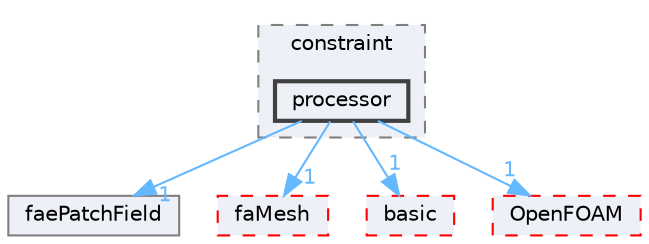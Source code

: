 digraph "src/finiteArea/fields/faePatchFields/constraint/processor"
{
 // LATEX_PDF_SIZE
  bgcolor="transparent";
  edge [fontname=Helvetica,fontsize=10,labelfontname=Helvetica,labelfontsize=10];
  node [fontname=Helvetica,fontsize=10,shape=box,height=0.2,width=0.4];
  compound=true
  subgraph clusterdir_e83479c5cbdc0de817f80b34628cf9bc {
    graph [ bgcolor="#edf0f7", pencolor="grey50", label="constraint", fontname=Helvetica,fontsize=10 style="filled,dashed", URL="dir_e83479c5cbdc0de817f80b34628cf9bc.html",tooltip=""]
  dir_616b61025726fecf715c57581e709647 [label="processor", fillcolor="#edf0f7", color="grey25", style="filled,bold", URL="dir_616b61025726fecf715c57581e709647.html",tooltip=""];
  }
  dir_89f267ce19ccb856c83f45a6dc92ab14 [label="faePatchField", fillcolor="#edf0f7", color="grey50", style="filled", URL="dir_89f267ce19ccb856c83f45a6dc92ab14.html",tooltip=""];
  dir_f14612db68a06d13a87d37d60dc895d5 [label="faMesh", fillcolor="#edf0f7", color="red", style="filled,dashed", URL="dir_f14612db68a06d13a87d37d60dc895d5.html",tooltip=""];
  dir_9a9f627b286188d2cd1baa0c83c91946 [label="basic", fillcolor="#edf0f7", color="red", style="filled,dashed", URL="dir_9a9f627b286188d2cd1baa0c83c91946.html",tooltip=""];
  dir_c5473ff19b20e6ec4dfe5c310b3778a8 [label="OpenFOAM", fillcolor="#edf0f7", color="red", style="filled,dashed", URL="dir_c5473ff19b20e6ec4dfe5c310b3778a8.html",tooltip=""];
  dir_616b61025726fecf715c57581e709647->dir_89f267ce19ccb856c83f45a6dc92ab14 [headlabel="1", labeldistance=1.5 headhref="dir_003077_001284.html" href="dir_003077_001284.html" color="steelblue1" fontcolor="steelblue1"];
  dir_616b61025726fecf715c57581e709647->dir_9a9f627b286188d2cd1baa0c83c91946 [headlabel="1", labeldistance=1.5 headhref="dir_003077_000205.html" href="dir_003077_000205.html" color="steelblue1" fontcolor="steelblue1"];
  dir_616b61025726fecf715c57581e709647->dir_c5473ff19b20e6ec4dfe5c310b3778a8 [headlabel="1", labeldistance=1.5 headhref="dir_003077_002695.html" href="dir_003077_002695.html" color="steelblue1" fontcolor="steelblue1"];
  dir_616b61025726fecf715c57581e709647->dir_f14612db68a06d13a87d37d60dc895d5 [headlabel="1", labeldistance=1.5 headhref="dir_003077_001295.html" href="dir_003077_001295.html" color="steelblue1" fontcolor="steelblue1"];
}
